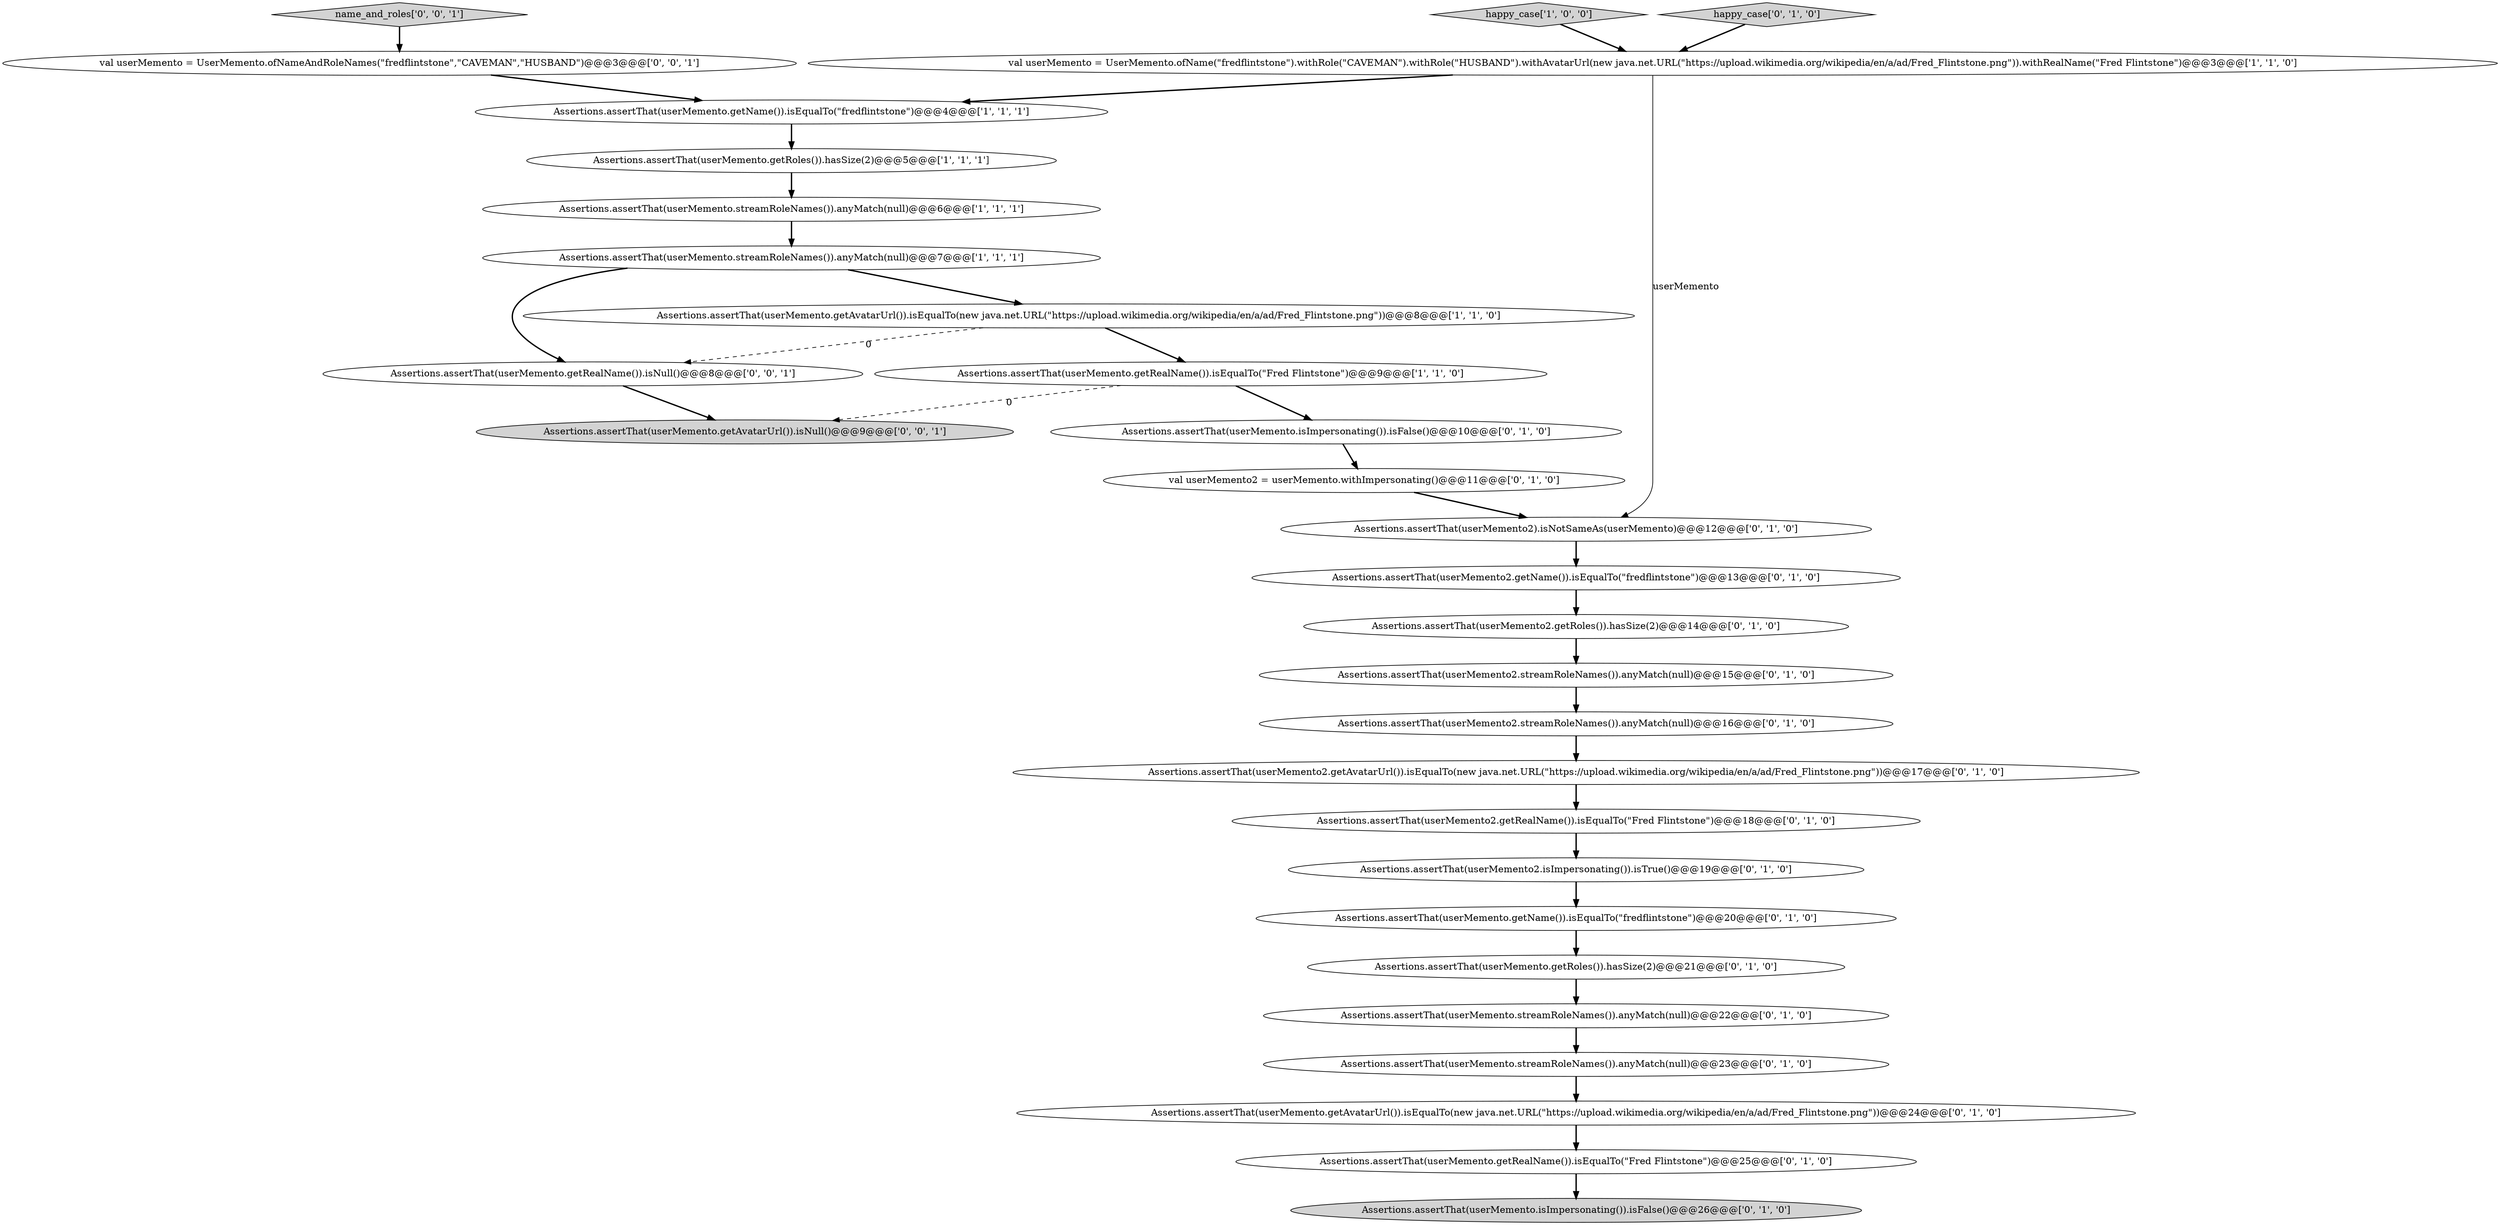 digraph {
22 [style = filled, label = "Assertions.assertThat(userMemento.getRealName()).isEqualTo(\"Fred Flintstone\")@@@25@@@['0', '1', '0']", fillcolor = white, shape = ellipse image = "AAA1AAABBB2BBB"];
24 [style = filled, label = "Assertions.assertThat(userMemento2.streamRoleNames()).anyMatch(null)@@@16@@@['0', '1', '0']", fillcolor = white, shape = ellipse image = "AAA1AAABBB2BBB"];
21 [style = filled, label = "Assertions.assertThat(userMemento.streamRoleNames()).anyMatch(null)@@@22@@@['0', '1', '0']", fillcolor = white, shape = ellipse image = "AAA1AAABBB2BBB"];
29 [style = filled, label = "Assertions.assertThat(userMemento.getRealName()).isNull()@@@8@@@['0', '0', '1']", fillcolor = white, shape = ellipse image = "AAA0AAABBB3BBB"];
2 [style = filled, label = "happy_case['1', '0', '0']", fillcolor = lightgray, shape = diamond image = "AAA0AAABBB1BBB"];
23 [style = filled, label = "Assertions.assertThat(userMemento.getRoles()).hasSize(2)@@@21@@@['0', '1', '0']", fillcolor = white, shape = ellipse image = "AAA1AAABBB2BBB"];
15 [style = filled, label = "Assertions.assertThat(userMemento2.getName()).isEqualTo(\"fredflintstone\")@@@13@@@['0', '1', '0']", fillcolor = white, shape = ellipse image = "AAA1AAABBB2BBB"];
9 [style = filled, label = "Assertions.assertThat(userMemento.getAvatarUrl()).isEqualTo(new java.net.URL(\"https://upload.wikimedia.org/wikipedia/en/a/ad/Fred_Flintstone.png\"))@@@24@@@['0', '1', '0']", fillcolor = white, shape = ellipse image = "AAA1AAABBB2BBB"];
27 [style = filled, label = "name_and_roles['0', '0', '1']", fillcolor = lightgray, shape = diamond image = "AAA0AAABBB3BBB"];
0 [style = filled, label = "Assertions.assertThat(userMemento.streamRoleNames()).anyMatch(null)@@@6@@@['1', '1', '1']", fillcolor = white, shape = ellipse image = "AAA0AAABBB1BBB"];
5 [style = filled, label = "Assertions.assertThat(userMemento.getName()).isEqualTo(\"fredflintstone\")@@@4@@@['1', '1', '1']", fillcolor = white, shape = ellipse image = "AAA0AAABBB1BBB"];
13 [style = filled, label = "Assertions.assertThat(userMemento.streamRoleNames()).anyMatch(null)@@@23@@@['0', '1', '0']", fillcolor = white, shape = ellipse image = "AAA1AAABBB2BBB"];
18 [style = filled, label = "Assertions.assertThat(userMemento.getName()).isEqualTo(\"fredflintstone\")@@@20@@@['0', '1', '0']", fillcolor = white, shape = ellipse image = "AAA1AAABBB2BBB"];
25 [style = filled, label = "Assertions.assertThat(userMemento.isImpersonating()).isFalse()@@@10@@@['0', '1', '0']", fillcolor = white, shape = ellipse image = "AAA1AAABBB2BBB"];
28 [style = filled, label = "Assertions.assertThat(userMemento.getAvatarUrl()).isNull()@@@9@@@['0', '0', '1']", fillcolor = lightgray, shape = ellipse image = "AAA0AAABBB3BBB"];
11 [style = filled, label = "Assertions.assertThat(userMemento2.getAvatarUrl()).isEqualTo(new java.net.URL(\"https://upload.wikimedia.org/wikipedia/en/a/ad/Fred_Flintstone.png\"))@@@17@@@['0', '1', '0']", fillcolor = white, shape = ellipse image = "AAA1AAABBB2BBB"];
7 [style = filled, label = "Assertions.assertThat(userMemento.streamRoleNames()).anyMatch(null)@@@7@@@['1', '1', '1']", fillcolor = white, shape = ellipse image = "AAA0AAABBB1BBB"];
17 [style = filled, label = "Assertions.assertThat(userMemento2.isImpersonating()).isTrue()@@@19@@@['0', '1', '0']", fillcolor = white, shape = ellipse image = "AAA1AAABBB2BBB"];
1 [style = filled, label = "Assertions.assertThat(userMemento.getRealName()).isEqualTo(\"Fred Flintstone\")@@@9@@@['1', '1', '0']", fillcolor = white, shape = ellipse image = "AAA0AAABBB1BBB"];
8 [style = filled, label = "Assertions.assertThat(userMemento.isImpersonating()).isFalse()@@@26@@@['0', '1', '0']", fillcolor = lightgray, shape = ellipse image = "AAA1AAABBB2BBB"];
19 [style = filled, label = "Assertions.assertThat(userMemento2).isNotSameAs(userMemento)@@@12@@@['0', '1', '0']", fillcolor = white, shape = ellipse image = "AAA1AAABBB2BBB"];
6 [style = filled, label = "Assertions.assertThat(userMemento.getRoles()).hasSize(2)@@@5@@@['1', '1', '1']", fillcolor = white, shape = ellipse image = "AAA0AAABBB1BBB"];
16 [style = filled, label = "happy_case['0', '1', '0']", fillcolor = lightgray, shape = diamond image = "AAA0AAABBB2BBB"];
3 [style = filled, label = "val userMemento = UserMemento.ofName(\"fredflintstone\").withRole(\"CAVEMAN\").withRole(\"HUSBAND\").withAvatarUrl(new java.net.URL(\"https://upload.wikimedia.org/wikipedia/en/a/ad/Fred_Flintstone.png\")).withRealName(\"Fred Flintstone\")@@@3@@@['1', '1', '0']", fillcolor = white, shape = ellipse image = "AAA0AAABBB1BBB"];
26 [style = filled, label = "val userMemento = UserMemento.ofNameAndRoleNames(\"fredflintstone\",\"CAVEMAN\",\"HUSBAND\")@@@3@@@['0', '0', '1']", fillcolor = white, shape = ellipse image = "AAA0AAABBB3BBB"];
20 [style = filled, label = "Assertions.assertThat(userMemento2.getRoles()).hasSize(2)@@@14@@@['0', '1', '0']", fillcolor = white, shape = ellipse image = "AAA1AAABBB2BBB"];
4 [style = filled, label = "Assertions.assertThat(userMemento.getAvatarUrl()).isEqualTo(new java.net.URL(\"https://upload.wikimedia.org/wikipedia/en/a/ad/Fred_Flintstone.png\"))@@@8@@@['1', '1', '0']", fillcolor = white, shape = ellipse image = "AAA0AAABBB1BBB"];
10 [style = filled, label = "val userMemento2 = userMemento.withImpersonating()@@@11@@@['0', '1', '0']", fillcolor = white, shape = ellipse image = "AAA1AAABBB2BBB"];
14 [style = filled, label = "Assertions.assertThat(userMemento2.streamRoleNames()).anyMatch(null)@@@15@@@['0', '1', '0']", fillcolor = white, shape = ellipse image = "AAA1AAABBB2BBB"];
12 [style = filled, label = "Assertions.assertThat(userMemento2.getRealName()).isEqualTo(\"Fred Flintstone\")@@@18@@@['0', '1', '0']", fillcolor = white, shape = ellipse image = "AAA1AAABBB2BBB"];
9->22 [style = bold, label=""];
4->29 [style = dashed, label="0"];
22->8 [style = bold, label=""];
11->12 [style = bold, label=""];
0->7 [style = bold, label=""];
25->10 [style = bold, label=""];
6->0 [style = bold, label=""];
29->28 [style = bold, label=""];
19->15 [style = bold, label=""];
24->11 [style = bold, label=""];
14->24 [style = bold, label=""];
3->19 [style = solid, label="userMemento"];
1->25 [style = bold, label=""];
3->5 [style = bold, label=""];
4->1 [style = bold, label=""];
10->19 [style = bold, label=""];
2->3 [style = bold, label=""];
23->21 [style = bold, label=""];
12->17 [style = bold, label=""];
26->5 [style = bold, label=""];
7->4 [style = bold, label=""];
16->3 [style = bold, label=""];
1->28 [style = dashed, label="0"];
27->26 [style = bold, label=""];
7->29 [style = bold, label=""];
15->20 [style = bold, label=""];
13->9 [style = bold, label=""];
20->14 [style = bold, label=""];
5->6 [style = bold, label=""];
18->23 [style = bold, label=""];
21->13 [style = bold, label=""];
17->18 [style = bold, label=""];
}

